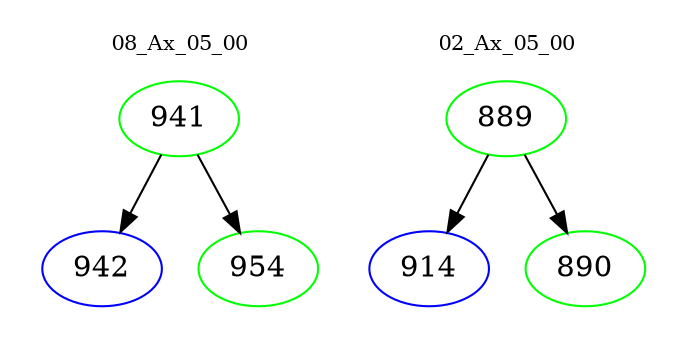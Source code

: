 digraph{
subgraph cluster_0 {
color = white
label = "08_Ax_05_00";
fontsize=10;
T0_941 [label="941", color="green"]
T0_941 -> T0_942 [color="black"]
T0_942 [label="942", color="blue"]
T0_941 -> T0_954 [color="black"]
T0_954 [label="954", color="green"]
}
subgraph cluster_1 {
color = white
label = "02_Ax_05_00";
fontsize=10;
T1_889 [label="889", color="green"]
T1_889 -> T1_914 [color="black"]
T1_914 [label="914", color="blue"]
T1_889 -> T1_890 [color="black"]
T1_890 [label="890", color="green"]
}
}
